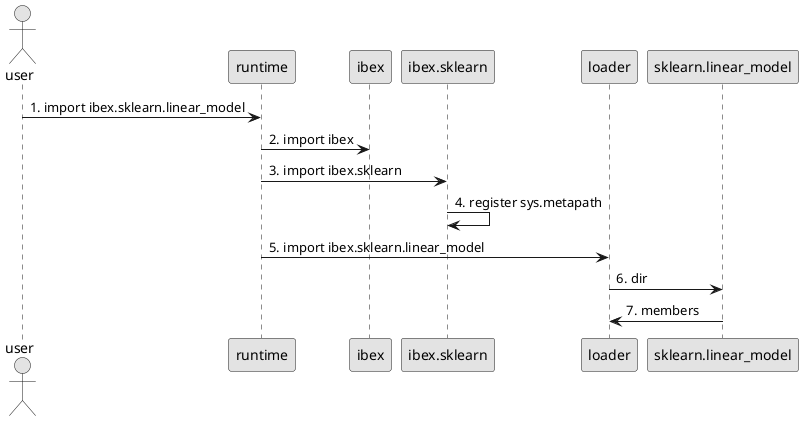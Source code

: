 @startuml

skinparam monochrome true
skinparam shadowing false

actor user

user -> runtime: 1. import ibex.sklearn.linear_model
runtime -> ibex: 2. import ibex
runtime -> ibex.sklearn: 3. import ibex.sklearn
ibex.sklearn -> ibex.sklearn: 4. register sys.metapath
runtime -> loader: 5. import ibex.sklearn.linear_model
loader -> sklearn.linear_model: 6. dir
sklearn.linear_model -> loader: 7. members

@enduml
